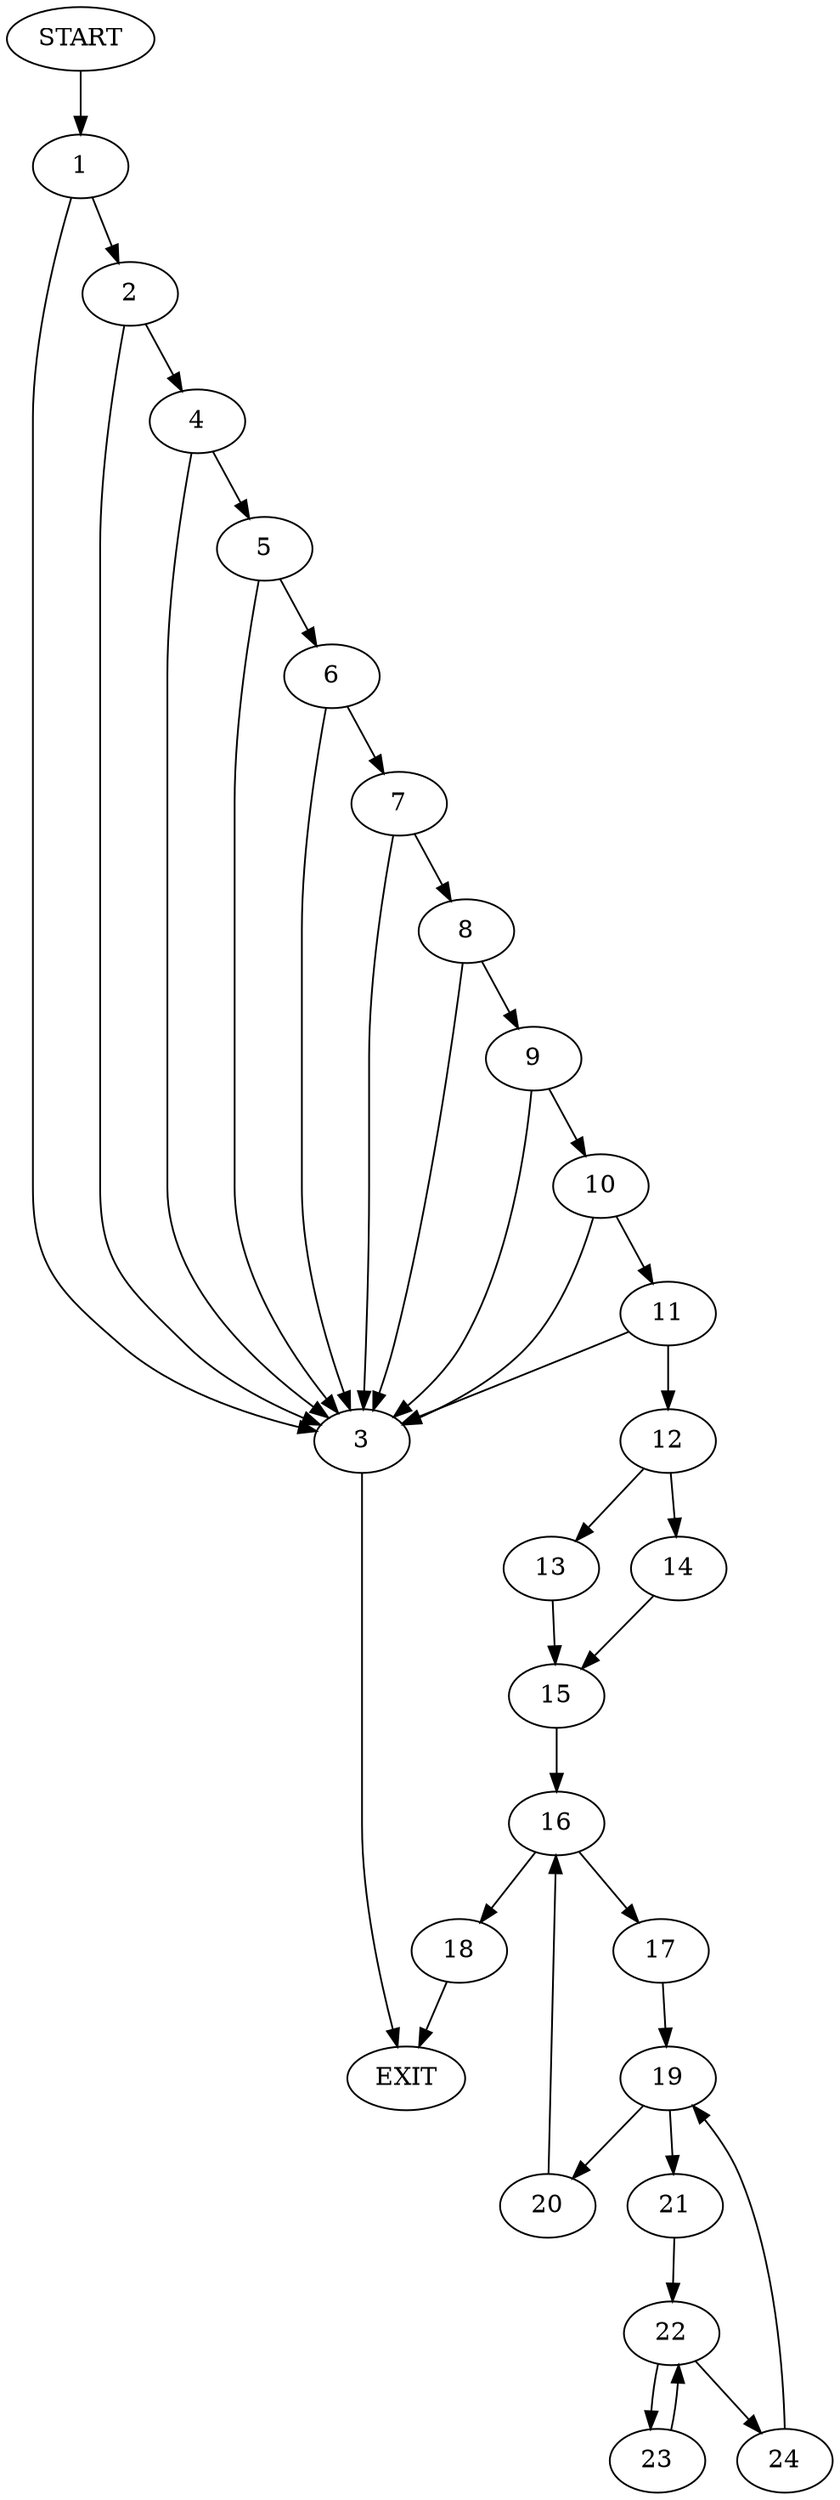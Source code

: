 digraph {
0 [label="START"]
25 [label="EXIT"]
0 -> 1
1 -> 2
1 -> 3
2 -> 4
2 -> 3
3 -> 25
4 -> 5
4 -> 3
5 -> 6
5 -> 3
6 -> 7
6 -> 3
7 -> 8
7 -> 3
8 -> 9
8 -> 3
9 -> 10
9 -> 3
10 -> 11
10 -> 3
11 -> 12
11 -> 3
12 -> 13
12 -> 14
13 -> 15
14 -> 15
15 -> 16
16 -> 17
16 -> 18
18 -> 25
17 -> 19
19 -> 20
19 -> 21
20 -> 16
21 -> 22
22 -> 23
22 -> 24
23 -> 22
24 -> 19
}
